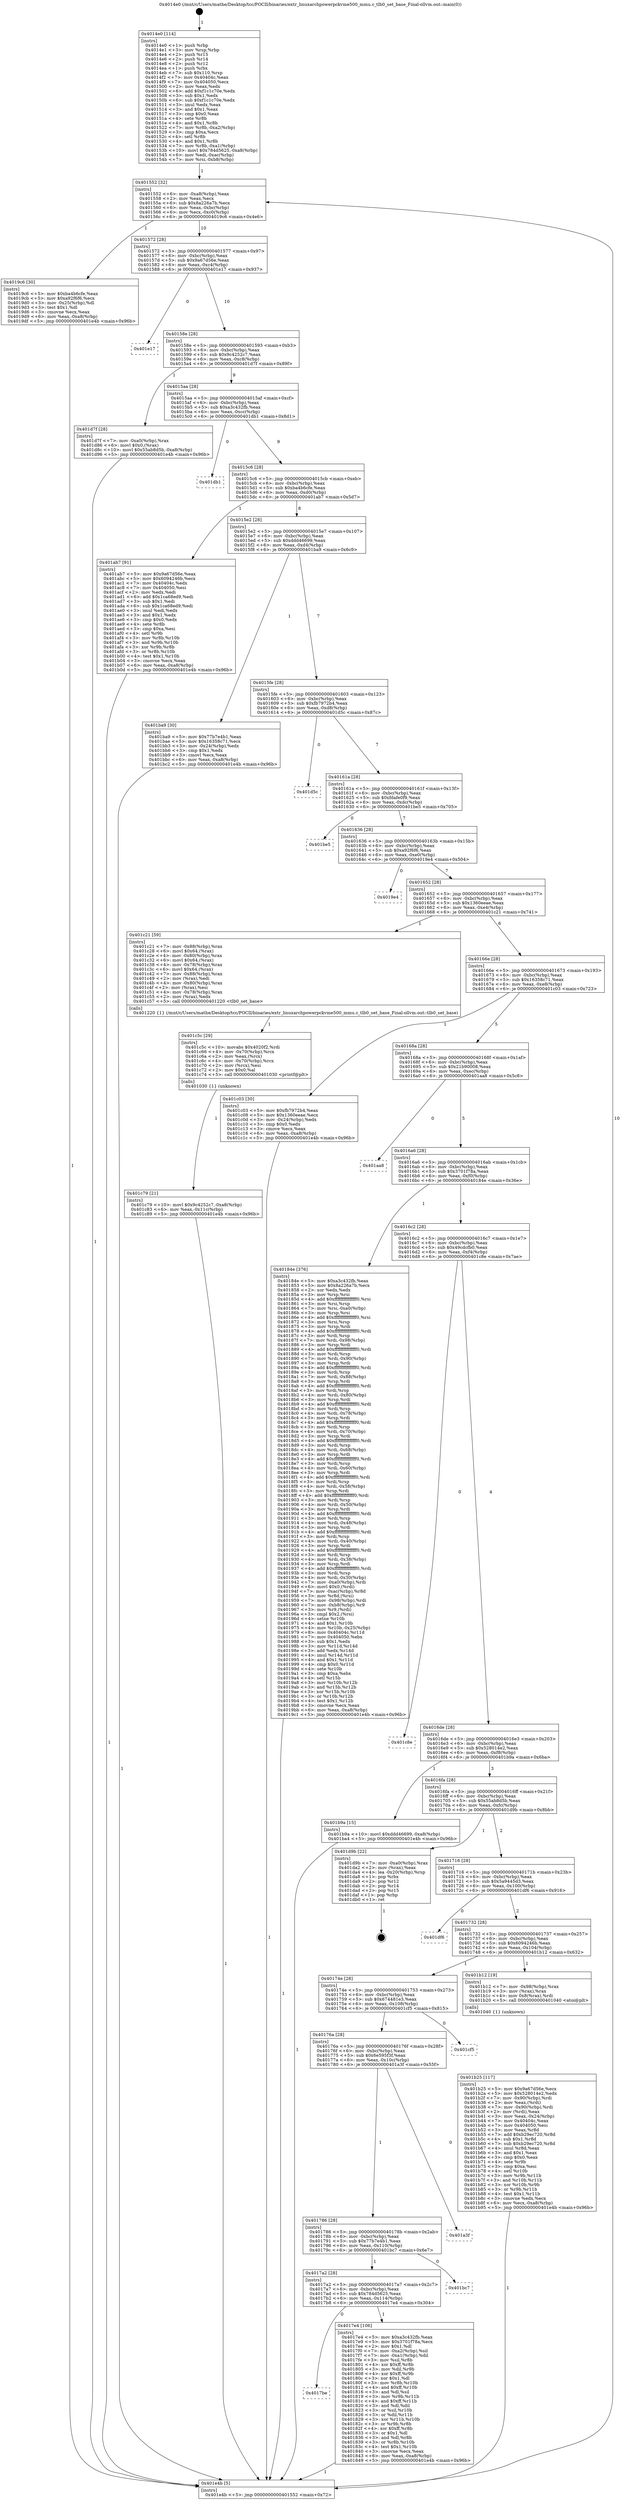 digraph "0x4014e0" {
  label = "0x4014e0 (/mnt/c/Users/mathe/Desktop/tcc/POCII/binaries/extr_linuxarchpowerpckvme500_mmu.c_tlb0_set_base_Final-ollvm.out::main(0))"
  labelloc = "t"
  node[shape=record]

  Entry [label="",width=0.3,height=0.3,shape=circle,fillcolor=black,style=filled]
  "0x401552" [label="{
     0x401552 [32]\l
     | [instrs]\l
     &nbsp;&nbsp;0x401552 \<+6\>: mov -0xa8(%rbp),%eax\l
     &nbsp;&nbsp;0x401558 \<+2\>: mov %eax,%ecx\l
     &nbsp;&nbsp;0x40155a \<+6\>: sub $0x8a226a7b,%ecx\l
     &nbsp;&nbsp;0x401560 \<+6\>: mov %eax,-0xbc(%rbp)\l
     &nbsp;&nbsp;0x401566 \<+6\>: mov %ecx,-0xc0(%rbp)\l
     &nbsp;&nbsp;0x40156c \<+6\>: je 00000000004019c6 \<main+0x4e6\>\l
  }"]
  "0x4019c6" [label="{
     0x4019c6 [30]\l
     | [instrs]\l
     &nbsp;&nbsp;0x4019c6 \<+5\>: mov $0xba4b6cfe,%eax\l
     &nbsp;&nbsp;0x4019cb \<+5\>: mov $0xa92f6f6,%ecx\l
     &nbsp;&nbsp;0x4019d0 \<+3\>: mov -0x25(%rbp),%dl\l
     &nbsp;&nbsp;0x4019d3 \<+3\>: test $0x1,%dl\l
     &nbsp;&nbsp;0x4019d6 \<+3\>: cmovne %ecx,%eax\l
     &nbsp;&nbsp;0x4019d9 \<+6\>: mov %eax,-0xa8(%rbp)\l
     &nbsp;&nbsp;0x4019df \<+5\>: jmp 0000000000401e4b \<main+0x96b\>\l
  }"]
  "0x401572" [label="{
     0x401572 [28]\l
     | [instrs]\l
     &nbsp;&nbsp;0x401572 \<+5\>: jmp 0000000000401577 \<main+0x97\>\l
     &nbsp;&nbsp;0x401577 \<+6\>: mov -0xbc(%rbp),%eax\l
     &nbsp;&nbsp;0x40157d \<+5\>: sub $0x9a67d56e,%eax\l
     &nbsp;&nbsp;0x401582 \<+6\>: mov %eax,-0xc4(%rbp)\l
     &nbsp;&nbsp;0x401588 \<+6\>: je 0000000000401e17 \<main+0x937\>\l
  }"]
  Exit [label="",width=0.3,height=0.3,shape=circle,fillcolor=black,style=filled,peripheries=2]
  "0x401e17" [label="{
     0x401e17\l
  }", style=dashed]
  "0x40158e" [label="{
     0x40158e [28]\l
     | [instrs]\l
     &nbsp;&nbsp;0x40158e \<+5\>: jmp 0000000000401593 \<main+0xb3\>\l
     &nbsp;&nbsp;0x401593 \<+6\>: mov -0xbc(%rbp),%eax\l
     &nbsp;&nbsp;0x401599 \<+5\>: sub $0x9c4252c7,%eax\l
     &nbsp;&nbsp;0x40159e \<+6\>: mov %eax,-0xc8(%rbp)\l
     &nbsp;&nbsp;0x4015a4 \<+6\>: je 0000000000401d7f \<main+0x89f\>\l
  }"]
  "0x401c79" [label="{
     0x401c79 [21]\l
     | [instrs]\l
     &nbsp;&nbsp;0x401c79 \<+10\>: movl $0x9c4252c7,-0xa8(%rbp)\l
     &nbsp;&nbsp;0x401c83 \<+6\>: mov %eax,-0x11c(%rbp)\l
     &nbsp;&nbsp;0x401c89 \<+5\>: jmp 0000000000401e4b \<main+0x96b\>\l
  }"]
  "0x401d7f" [label="{
     0x401d7f [28]\l
     | [instrs]\l
     &nbsp;&nbsp;0x401d7f \<+7\>: mov -0xa0(%rbp),%rax\l
     &nbsp;&nbsp;0x401d86 \<+6\>: movl $0x0,(%rax)\l
     &nbsp;&nbsp;0x401d8c \<+10\>: movl $0x55ab8d5b,-0xa8(%rbp)\l
     &nbsp;&nbsp;0x401d96 \<+5\>: jmp 0000000000401e4b \<main+0x96b\>\l
  }"]
  "0x4015aa" [label="{
     0x4015aa [28]\l
     | [instrs]\l
     &nbsp;&nbsp;0x4015aa \<+5\>: jmp 00000000004015af \<main+0xcf\>\l
     &nbsp;&nbsp;0x4015af \<+6\>: mov -0xbc(%rbp),%eax\l
     &nbsp;&nbsp;0x4015b5 \<+5\>: sub $0xa3c432fb,%eax\l
     &nbsp;&nbsp;0x4015ba \<+6\>: mov %eax,-0xcc(%rbp)\l
     &nbsp;&nbsp;0x4015c0 \<+6\>: je 0000000000401db1 \<main+0x8d1\>\l
  }"]
  "0x401c5c" [label="{
     0x401c5c [29]\l
     | [instrs]\l
     &nbsp;&nbsp;0x401c5c \<+10\>: movabs $0x4020f2,%rdi\l
     &nbsp;&nbsp;0x401c66 \<+4\>: mov -0x70(%rbp),%rcx\l
     &nbsp;&nbsp;0x401c6a \<+2\>: mov %eax,(%rcx)\l
     &nbsp;&nbsp;0x401c6c \<+4\>: mov -0x70(%rbp),%rcx\l
     &nbsp;&nbsp;0x401c70 \<+2\>: mov (%rcx),%esi\l
     &nbsp;&nbsp;0x401c72 \<+2\>: mov $0x0,%al\l
     &nbsp;&nbsp;0x401c74 \<+5\>: call 0000000000401030 \<printf@plt\>\l
     | [calls]\l
     &nbsp;&nbsp;0x401030 \{1\} (unknown)\l
  }"]
  "0x401db1" [label="{
     0x401db1\l
  }", style=dashed]
  "0x4015c6" [label="{
     0x4015c6 [28]\l
     | [instrs]\l
     &nbsp;&nbsp;0x4015c6 \<+5\>: jmp 00000000004015cb \<main+0xeb\>\l
     &nbsp;&nbsp;0x4015cb \<+6\>: mov -0xbc(%rbp),%eax\l
     &nbsp;&nbsp;0x4015d1 \<+5\>: sub $0xba4b6cfe,%eax\l
     &nbsp;&nbsp;0x4015d6 \<+6\>: mov %eax,-0xd0(%rbp)\l
     &nbsp;&nbsp;0x4015dc \<+6\>: je 0000000000401ab7 \<main+0x5d7\>\l
  }"]
  "0x401b25" [label="{
     0x401b25 [117]\l
     | [instrs]\l
     &nbsp;&nbsp;0x401b25 \<+5\>: mov $0x9a67d56e,%ecx\l
     &nbsp;&nbsp;0x401b2a \<+5\>: mov $0x528014e2,%edx\l
     &nbsp;&nbsp;0x401b2f \<+7\>: mov -0x90(%rbp),%rdi\l
     &nbsp;&nbsp;0x401b36 \<+2\>: mov %eax,(%rdi)\l
     &nbsp;&nbsp;0x401b38 \<+7\>: mov -0x90(%rbp),%rdi\l
     &nbsp;&nbsp;0x401b3f \<+2\>: mov (%rdi),%eax\l
     &nbsp;&nbsp;0x401b41 \<+3\>: mov %eax,-0x24(%rbp)\l
     &nbsp;&nbsp;0x401b44 \<+7\>: mov 0x40404c,%eax\l
     &nbsp;&nbsp;0x401b4b \<+7\>: mov 0x404050,%esi\l
     &nbsp;&nbsp;0x401b52 \<+3\>: mov %eax,%r8d\l
     &nbsp;&nbsp;0x401b55 \<+7\>: add $0xb29ec720,%r8d\l
     &nbsp;&nbsp;0x401b5c \<+4\>: sub $0x1,%r8d\l
     &nbsp;&nbsp;0x401b60 \<+7\>: sub $0xb29ec720,%r8d\l
     &nbsp;&nbsp;0x401b67 \<+4\>: imul %r8d,%eax\l
     &nbsp;&nbsp;0x401b6b \<+3\>: and $0x1,%eax\l
     &nbsp;&nbsp;0x401b6e \<+3\>: cmp $0x0,%eax\l
     &nbsp;&nbsp;0x401b71 \<+4\>: sete %r9b\l
     &nbsp;&nbsp;0x401b75 \<+3\>: cmp $0xa,%esi\l
     &nbsp;&nbsp;0x401b78 \<+4\>: setl %r10b\l
     &nbsp;&nbsp;0x401b7c \<+3\>: mov %r9b,%r11b\l
     &nbsp;&nbsp;0x401b7f \<+3\>: and %r10b,%r11b\l
     &nbsp;&nbsp;0x401b82 \<+3\>: xor %r10b,%r9b\l
     &nbsp;&nbsp;0x401b85 \<+3\>: or %r9b,%r11b\l
     &nbsp;&nbsp;0x401b88 \<+4\>: test $0x1,%r11b\l
     &nbsp;&nbsp;0x401b8c \<+3\>: cmovne %edx,%ecx\l
     &nbsp;&nbsp;0x401b8f \<+6\>: mov %ecx,-0xa8(%rbp)\l
     &nbsp;&nbsp;0x401b95 \<+5\>: jmp 0000000000401e4b \<main+0x96b\>\l
  }"]
  "0x401ab7" [label="{
     0x401ab7 [91]\l
     | [instrs]\l
     &nbsp;&nbsp;0x401ab7 \<+5\>: mov $0x9a67d56e,%eax\l
     &nbsp;&nbsp;0x401abc \<+5\>: mov $0x6094246b,%ecx\l
     &nbsp;&nbsp;0x401ac1 \<+7\>: mov 0x40404c,%edx\l
     &nbsp;&nbsp;0x401ac8 \<+7\>: mov 0x404050,%esi\l
     &nbsp;&nbsp;0x401acf \<+2\>: mov %edx,%edi\l
     &nbsp;&nbsp;0x401ad1 \<+6\>: add $0x1ca68ed9,%edi\l
     &nbsp;&nbsp;0x401ad7 \<+3\>: sub $0x1,%edi\l
     &nbsp;&nbsp;0x401ada \<+6\>: sub $0x1ca68ed9,%edi\l
     &nbsp;&nbsp;0x401ae0 \<+3\>: imul %edi,%edx\l
     &nbsp;&nbsp;0x401ae3 \<+3\>: and $0x1,%edx\l
     &nbsp;&nbsp;0x401ae6 \<+3\>: cmp $0x0,%edx\l
     &nbsp;&nbsp;0x401ae9 \<+4\>: sete %r8b\l
     &nbsp;&nbsp;0x401aed \<+3\>: cmp $0xa,%esi\l
     &nbsp;&nbsp;0x401af0 \<+4\>: setl %r9b\l
     &nbsp;&nbsp;0x401af4 \<+3\>: mov %r8b,%r10b\l
     &nbsp;&nbsp;0x401af7 \<+3\>: and %r9b,%r10b\l
     &nbsp;&nbsp;0x401afa \<+3\>: xor %r9b,%r8b\l
     &nbsp;&nbsp;0x401afd \<+3\>: or %r8b,%r10b\l
     &nbsp;&nbsp;0x401b00 \<+4\>: test $0x1,%r10b\l
     &nbsp;&nbsp;0x401b04 \<+3\>: cmovne %ecx,%eax\l
     &nbsp;&nbsp;0x401b07 \<+6\>: mov %eax,-0xa8(%rbp)\l
     &nbsp;&nbsp;0x401b0d \<+5\>: jmp 0000000000401e4b \<main+0x96b\>\l
  }"]
  "0x4015e2" [label="{
     0x4015e2 [28]\l
     | [instrs]\l
     &nbsp;&nbsp;0x4015e2 \<+5\>: jmp 00000000004015e7 \<main+0x107\>\l
     &nbsp;&nbsp;0x4015e7 \<+6\>: mov -0xbc(%rbp),%eax\l
     &nbsp;&nbsp;0x4015ed \<+5\>: sub $0xddd46699,%eax\l
     &nbsp;&nbsp;0x4015f2 \<+6\>: mov %eax,-0xd4(%rbp)\l
     &nbsp;&nbsp;0x4015f8 \<+6\>: je 0000000000401ba9 \<main+0x6c9\>\l
  }"]
  "0x4014e0" [label="{
     0x4014e0 [114]\l
     | [instrs]\l
     &nbsp;&nbsp;0x4014e0 \<+1\>: push %rbp\l
     &nbsp;&nbsp;0x4014e1 \<+3\>: mov %rsp,%rbp\l
     &nbsp;&nbsp;0x4014e4 \<+2\>: push %r15\l
     &nbsp;&nbsp;0x4014e6 \<+2\>: push %r14\l
     &nbsp;&nbsp;0x4014e8 \<+2\>: push %r12\l
     &nbsp;&nbsp;0x4014ea \<+1\>: push %rbx\l
     &nbsp;&nbsp;0x4014eb \<+7\>: sub $0x110,%rsp\l
     &nbsp;&nbsp;0x4014f2 \<+7\>: mov 0x40404c,%eax\l
     &nbsp;&nbsp;0x4014f9 \<+7\>: mov 0x404050,%ecx\l
     &nbsp;&nbsp;0x401500 \<+2\>: mov %eax,%edx\l
     &nbsp;&nbsp;0x401502 \<+6\>: add $0xf1c1c70e,%edx\l
     &nbsp;&nbsp;0x401508 \<+3\>: sub $0x1,%edx\l
     &nbsp;&nbsp;0x40150b \<+6\>: sub $0xf1c1c70e,%edx\l
     &nbsp;&nbsp;0x401511 \<+3\>: imul %edx,%eax\l
     &nbsp;&nbsp;0x401514 \<+3\>: and $0x1,%eax\l
     &nbsp;&nbsp;0x401517 \<+3\>: cmp $0x0,%eax\l
     &nbsp;&nbsp;0x40151a \<+4\>: sete %r8b\l
     &nbsp;&nbsp;0x40151e \<+4\>: and $0x1,%r8b\l
     &nbsp;&nbsp;0x401522 \<+7\>: mov %r8b,-0xa2(%rbp)\l
     &nbsp;&nbsp;0x401529 \<+3\>: cmp $0xa,%ecx\l
     &nbsp;&nbsp;0x40152c \<+4\>: setl %r8b\l
     &nbsp;&nbsp;0x401530 \<+4\>: and $0x1,%r8b\l
     &nbsp;&nbsp;0x401534 \<+7\>: mov %r8b,-0xa1(%rbp)\l
     &nbsp;&nbsp;0x40153b \<+10\>: movl $0x784d5625,-0xa8(%rbp)\l
     &nbsp;&nbsp;0x401545 \<+6\>: mov %edi,-0xac(%rbp)\l
     &nbsp;&nbsp;0x40154b \<+7\>: mov %rsi,-0xb8(%rbp)\l
  }"]
  "0x401ba9" [label="{
     0x401ba9 [30]\l
     | [instrs]\l
     &nbsp;&nbsp;0x401ba9 \<+5\>: mov $0x77b7e4b1,%eax\l
     &nbsp;&nbsp;0x401bae \<+5\>: mov $0x16358c71,%ecx\l
     &nbsp;&nbsp;0x401bb3 \<+3\>: mov -0x24(%rbp),%edx\l
     &nbsp;&nbsp;0x401bb6 \<+3\>: cmp $0x1,%edx\l
     &nbsp;&nbsp;0x401bb9 \<+3\>: cmovl %ecx,%eax\l
     &nbsp;&nbsp;0x401bbc \<+6\>: mov %eax,-0xa8(%rbp)\l
     &nbsp;&nbsp;0x401bc2 \<+5\>: jmp 0000000000401e4b \<main+0x96b\>\l
  }"]
  "0x4015fe" [label="{
     0x4015fe [28]\l
     | [instrs]\l
     &nbsp;&nbsp;0x4015fe \<+5\>: jmp 0000000000401603 \<main+0x123\>\l
     &nbsp;&nbsp;0x401603 \<+6\>: mov -0xbc(%rbp),%eax\l
     &nbsp;&nbsp;0x401609 \<+5\>: sub $0xfb7972b4,%eax\l
     &nbsp;&nbsp;0x40160e \<+6\>: mov %eax,-0xd8(%rbp)\l
     &nbsp;&nbsp;0x401614 \<+6\>: je 0000000000401d5c \<main+0x87c\>\l
  }"]
  "0x401e4b" [label="{
     0x401e4b [5]\l
     | [instrs]\l
     &nbsp;&nbsp;0x401e4b \<+5\>: jmp 0000000000401552 \<main+0x72\>\l
  }"]
  "0x401d5c" [label="{
     0x401d5c\l
  }", style=dashed]
  "0x40161a" [label="{
     0x40161a [28]\l
     | [instrs]\l
     &nbsp;&nbsp;0x40161a \<+5\>: jmp 000000000040161f \<main+0x13f\>\l
     &nbsp;&nbsp;0x40161f \<+6\>: mov -0xbc(%rbp),%eax\l
     &nbsp;&nbsp;0x401625 \<+5\>: sub $0xfdafe0f9,%eax\l
     &nbsp;&nbsp;0x40162a \<+6\>: mov %eax,-0xdc(%rbp)\l
     &nbsp;&nbsp;0x401630 \<+6\>: je 0000000000401be5 \<main+0x705\>\l
  }"]
  "0x4017be" [label="{
     0x4017be\l
  }", style=dashed]
  "0x401be5" [label="{
     0x401be5\l
  }", style=dashed]
  "0x401636" [label="{
     0x401636 [28]\l
     | [instrs]\l
     &nbsp;&nbsp;0x401636 \<+5\>: jmp 000000000040163b \<main+0x15b\>\l
     &nbsp;&nbsp;0x40163b \<+6\>: mov -0xbc(%rbp),%eax\l
     &nbsp;&nbsp;0x401641 \<+5\>: sub $0xa92f6f6,%eax\l
     &nbsp;&nbsp;0x401646 \<+6\>: mov %eax,-0xe0(%rbp)\l
     &nbsp;&nbsp;0x40164c \<+6\>: je 00000000004019e4 \<main+0x504\>\l
  }"]
  "0x4017e4" [label="{
     0x4017e4 [106]\l
     | [instrs]\l
     &nbsp;&nbsp;0x4017e4 \<+5\>: mov $0xa3c432fb,%eax\l
     &nbsp;&nbsp;0x4017e9 \<+5\>: mov $0x3701f78a,%ecx\l
     &nbsp;&nbsp;0x4017ee \<+2\>: mov $0x1,%dl\l
     &nbsp;&nbsp;0x4017f0 \<+7\>: mov -0xa2(%rbp),%sil\l
     &nbsp;&nbsp;0x4017f7 \<+7\>: mov -0xa1(%rbp),%dil\l
     &nbsp;&nbsp;0x4017fe \<+3\>: mov %sil,%r8b\l
     &nbsp;&nbsp;0x401801 \<+4\>: xor $0xff,%r8b\l
     &nbsp;&nbsp;0x401805 \<+3\>: mov %dil,%r9b\l
     &nbsp;&nbsp;0x401808 \<+4\>: xor $0xff,%r9b\l
     &nbsp;&nbsp;0x40180c \<+3\>: xor $0x1,%dl\l
     &nbsp;&nbsp;0x40180f \<+3\>: mov %r8b,%r10b\l
     &nbsp;&nbsp;0x401812 \<+4\>: and $0xff,%r10b\l
     &nbsp;&nbsp;0x401816 \<+3\>: and %dl,%sil\l
     &nbsp;&nbsp;0x401819 \<+3\>: mov %r9b,%r11b\l
     &nbsp;&nbsp;0x40181c \<+4\>: and $0xff,%r11b\l
     &nbsp;&nbsp;0x401820 \<+3\>: and %dl,%dil\l
     &nbsp;&nbsp;0x401823 \<+3\>: or %sil,%r10b\l
     &nbsp;&nbsp;0x401826 \<+3\>: or %dil,%r11b\l
     &nbsp;&nbsp;0x401829 \<+3\>: xor %r11b,%r10b\l
     &nbsp;&nbsp;0x40182c \<+3\>: or %r9b,%r8b\l
     &nbsp;&nbsp;0x40182f \<+4\>: xor $0xff,%r8b\l
     &nbsp;&nbsp;0x401833 \<+3\>: or $0x1,%dl\l
     &nbsp;&nbsp;0x401836 \<+3\>: and %dl,%r8b\l
     &nbsp;&nbsp;0x401839 \<+3\>: or %r8b,%r10b\l
     &nbsp;&nbsp;0x40183c \<+4\>: test $0x1,%r10b\l
     &nbsp;&nbsp;0x401840 \<+3\>: cmovne %ecx,%eax\l
     &nbsp;&nbsp;0x401843 \<+6\>: mov %eax,-0xa8(%rbp)\l
     &nbsp;&nbsp;0x401849 \<+5\>: jmp 0000000000401e4b \<main+0x96b\>\l
  }"]
  "0x4019e4" [label="{
     0x4019e4\l
  }", style=dashed]
  "0x401652" [label="{
     0x401652 [28]\l
     | [instrs]\l
     &nbsp;&nbsp;0x401652 \<+5\>: jmp 0000000000401657 \<main+0x177\>\l
     &nbsp;&nbsp;0x401657 \<+6\>: mov -0xbc(%rbp),%eax\l
     &nbsp;&nbsp;0x40165d \<+5\>: sub $0x1360eeae,%eax\l
     &nbsp;&nbsp;0x401662 \<+6\>: mov %eax,-0xe4(%rbp)\l
     &nbsp;&nbsp;0x401668 \<+6\>: je 0000000000401c21 \<main+0x741\>\l
  }"]
  "0x4017a2" [label="{
     0x4017a2 [28]\l
     | [instrs]\l
     &nbsp;&nbsp;0x4017a2 \<+5\>: jmp 00000000004017a7 \<main+0x2c7\>\l
     &nbsp;&nbsp;0x4017a7 \<+6\>: mov -0xbc(%rbp),%eax\l
     &nbsp;&nbsp;0x4017ad \<+5\>: sub $0x784d5625,%eax\l
     &nbsp;&nbsp;0x4017b2 \<+6\>: mov %eax,-0x114(%rbp)\l
     &nbsp;&nbsp;0x4017b8 \<+6\>: je 00000000004017e4 \<main+0x304\>\l
  }"]
  "0x401c21" [label="{
     0x401c21 [59]\l
     | [instrs]\l
     &nbsp;&nbsp;0x401c21 \<+7\>: mov -0x88(%rbp),%rax\l
     &nbsp;&nbsp;0x401c28 \<+6\>: movl $0x64,(%rax)\l
     &nbsp;&nbsp;0x401c2e \<+4\>: mov -0x80(%rbp),%rax\l
     &nbsp;&nbsp;0x401c32 \<+6\>: movl $0x64,(%rax)\l
     &nbsp;&nbsp;0x401c38 \<+4\>: mov -0x78(%rbp),%rax\l
     &nbsp;&nbsp;0x401c3c \<+6\>: movl $0x64,(%rax)\l
     &nbsp;&nbsp;0x401c42 \<+7\>: mov -0x88(%rbp),%rax\l
     &nbsp;&nbsp;0x401c49 \<+2\>: mov (%rax),%edi\l
     &nbsp;&nbsp;0x401c4b \<+4\>: mov -0x80(%rbp),%rax\l
     &nbsp;&nbsp;0x401c4f \<+2\>: mov (%rax),%esi\l
     &nbsp;&nbsp;0x401c51 \<+4\>: mov -0x78(%rbp),%rax\l
     &nbsp;&nbsp;0x401c55 \<+2\>: mov (%rax),%edx\l
     &nbsp;&nbsp;0x401c57 \<+5\>: call 0000000000401220 \<tlb0_set_base\>\l
     | [calls]\l
     &nbsp;&nbsp;0x401220 \{1\} (/mnt/c/Users/mathe/Desktop/tcc/POCII/binaries/extr_linuxarchpowerpckvme500_mmu.c_tlb0_set_base_Final-ollvm.out::tlb0_set_base)\l
  }"]
  "0x40166e" [label="{
     0x40166e [28]\l
     | [instrs]\l
     &nbsp;&nbsp;0x40166e \<+5\>: jmp 0000000000401673 \<main+0x193\>\l
     &nbsp;&nbsp;0x401673 \<+6\>: mov -0xbc(%rbp),%eax\l
     &nbsp;&nbsp;0x401679 \<+5\>: sub $0x16358c71,%eax\l
     &nbsp;&nbsp;0x40167e \<+6\>: mov %eax,-0xe8(%rbp)\l
     &nbsp;&nbsp;0x401684 \<+6\>: je 0000000000401c03 \<main+0x723\>\l
  }"]
  "0x401bc7" [label="{
     0x401bc7\l
  }", style=dashed]
  "0x401c03" [label="{
     0x401c03 [30]\l
     | [instrs]\l
     &nbsp;&nbsp;0x401c03 \<+5\>: mov $0xfb7972b4,%eax\l
     &nbsp;&nbsp;0x401c08 \<+5\>: mov $0x1360eeae,%ecx\l
     &nbsp;&nbsp;0x401c0d \<+3\>: mov -0x24(%rbp),%edx\l
     &nbsp;&nbsp;0x401c10 \<+3\>: cmp $0x0,%edx\l
     &nbsp;&nbsp;0x401c13 \<+3\>: cmove %ecx,%eax\l
     &nbsp;&nbsp;0x401c16 \<+6\>: mov %eax,-0xa8(%rbp)\l
     &nbsp;&nbsp;0x401c1c \<+5\>: jmp 0000000000401e4b \<main+0x96b\>\l
  }"]
  "0x40168a" [label="{
     0x40168a [28]\l
     | [instrs]\l
     &nbsp;&nbsp;0x40168a \<+5\>: jmp 000000000040168f \<main+0x1af\>\l
     &nbsp;&nbsp;0x40168f \<+6\>: mov -0xbc(%rbp),%eax\l
     &nbsp;&nbsp;0x401695 \<+5\>: sub $0x21b90008,%eax\l
     &nbsp;&nbsp;0x40169a \<+6\>: mov %eax,-0xec(%rbp)\l
     &nbsp;&nbsp;0x4016a0 \<+6\>: je 0000000000401aa8 \<main+0x5c8\>\l
  }"]
  "0x401786" [label="{
     0x401786 [28]\l
     | [instrs]\l
     &nbsp;&nbsp;0x401786 \<+5\>: jmp 000000000040178b \<main+0x2ab\>\l
     &nbsp;&nbsp;0x40178b \<+6\>: mov -0xbc(%rbp),%eax\l
     &nbsp;&nbsp;0x401791 \<+5\>: sub $0x77b7e4b1,%eax\l
     &nbsp;&nbsp;0x401796 \<+6\>: mov %eax,-0x110(%rbp)\l
     &nbsp;&nbsp;0x40179c \<+6\>: je 0000000000401bc7 \<main+0x6e7\>\l
  }"]
  "0x401aa8" [label="{
     0x401aa8\l
  }", style=dashed]
  "0x4016a6" [label="{
     0x4016a6 [28]\l
     | [instrs]\l
     &nbsp;&nbsp;0x4016a6 \<+5\>: jmp 00000000004016ab \<main+0x1cb\>\l
     &nbsp;&nbsp;0x4016ab \<+6\>: mov -0xbc(%rbp),%eax\l
     &nbsp;&nbsp;0x4016b1 \<+5\>: sub $0x3701f78a,%eax\l
     &nbsp;&nbsp;0x4016b6 \<+6\>: mov %eax,-0xf0(%rbp)\l
     &nbsp;&nbsp;0x4016bc \<+6\>: je 000000000040184e \<main+0x36e\>\l
  }"]
  "0x401a3f" [label="{
     0x401a3f\l
  }", style=dashed]
  "0x40184e" [label="{
     0x40184e [376]\l
     | [instrs]\l
     &nbsp;&nbsp;0x40184e \<+5\>: mov $0xa3c432fb,%eax\l
     &nbsp;&nbsp;0x401853 \<+5\>: mov $0x8a226a7b,%ecx\l
     &nbsp;&nbsp;0x401858 \<+2\>: xor %edx,%edx\l
     &nbsp;&nbsp;0x40185a \<+3\>: mov %rsp,%rsi\l
     &nbsp;&nbsp;0x40185d \<+4\>: add $0xfffffffffffffff0,%rsi\l
     &nbsp;&nbsp;0x401861 \<+3\>: mov %rsi,%rsp\l
     &nbsp;&nbsp;0x401864 \<+7\>: mov %rsi,-0xa0(%rbp)\l
     &nbsp;&nbsp;0x40186b \<+3\>: mov %rsp,%rsi\l
     &nbsp;&nbsp;0x40186e \<+4\>: add $0xfffffffffffffff0,%rsi\l
     &nbsp;&nbsp;0x401872 \<+3\>: mov %rsi,%rsp\l
     &nbsp;&nbsp;0x401875 \<+3\>: mov %rsp,%rdi\l
     &nbsp;&nbsp;0x401878 \<+4\>: add $0xfffffffffffffff0,%rdi\l
     &nbsp;&nbsp;0x40187c \<+3\>: mov %rdi,%rsp\l
     &nbsp;&nbsp;0x40187f \<+7\>: mov %rdi,-0x98(%rbp)\l
     &nbsp;&nbsp;0x401886 \<+3\>: mov %rsp,%rdi\l
     &nbsp;&nbsp;0x401889 \<+4\>: add $0xfffffffffffffff0,%rdi\l
     &nbsp;&nbsp;0x40188d \<+3\>: mov %rdi,%rsp\l
     &nbsp;&nbsp;0x401890 \<+7\>: mov %rdi,-0x90(%rbp)\l
     &nbsp;&nbsp;0x401897 \<+3\>: mov %rsp,%rdi\l
     &nbsp;&nbsp;0x40189a \<+4\>: add $0xfffffffffffffff0,%rdi\l
     &nbsp;&nbsp;0x40189e \<+3\>: mov %rdi,%rsp\l
     &nbsp;&nbsp;0x4018a1 \<+7\>: mov %rdi,-0x88(%rbp)\l
     &nbsp;&nbsp;0x4018a8 \<+3\>: mov %rsp,%rdi\l
     &nbsp;&nbsp;0x4018ab \<+4\>: add $0xfffffffffffffff0,%rdi\l
     &nbsp;&nbsp;0x4018af \<+3\>: mov %rdi,%rsp\l
     &nbsp;&nbsp;0x4018b2 \<+4\>: mov %rdi,-0x80(%rbp)\l
     &nbsp;&nbsp;0x4018b6 \<+3\>: mov %rsp,%rdi\l
     &nbsp;&nbsp;0x4018b9 \<+4\>: add $0xfffffffffffffff0,%rdi\l
     &nbsp;&nbsp;0x4018bd \<+3\>: mov %rdi,%rsp\l
     &nbsp;&nbsp;0x4018c0 \<+4\>: mov %rdi,-0x78(%rbp)\l
     &nbsp;&nbsp;0x4018c4 \<+3\>: mov %rsp,%rdi\l
     &nbsp;&nbsp;0x4018c7 \<+4\>: add $0xfffffffffffffff0,%rdi\l
     &nbsp;&nbsp;0x4018cb \<+3\>: mov %rdi,%rsp\l
     &nbsp;&nbsp;0x4018ce \<+4\>: mov %rdi,-0x70(%rbp)\l
     &nbsp;&nbsp;0x4018d2 \<+3\>: mov %rsp,%rdi\l
     &nbsp;&nbsp;0x4018d5 \<+4\>: add $0xfffffffffffffff0,%rdi\l
     &nbsp;&nbsp;0x4018d9 \<+3\>: mov %rdi,%rsp\l
     &nbsp;&nbsp;0x4018dc \<+4\>: mov %rdi,-0x68(%rbp)\l
     &nbsp;&nbsp;0x4018e0 \<+3\>: mov %rsp,%rdi\l
     &nbsp;&nbsp;0x4018e3 \<+4\>: add $0xfffffffffffffff0,%rdi\l
     &nbsp;&nbsp;0x4018e7 \<+3\>: mov %rdi,%rsp\l
     &nbsp;&nbsp;0x4018ea \<+4\>: mov %rdi,-0x60(%rbp)\l
     &nbsp;&nbsp;0x4018ee \<+3\>: mov %rsp,%rdi\l
     &nbsp;&nbsp;0x4018f1 \<+4\>: add $0xfffffffffffffff0,%rdi\l
     &nbsp;&nbsp;0x4018f5 \<+3\>: mov %rdi,%rsp\l
     &nbsp;&nbsp;0x4018f8 \<+4\>: mov %rdi,-0x58(%rbp)\l
     &nbsp;&nbsp;0x4018fc \<+3\>: mov %rsp,%rdi\l
     &nbsp;&nbsp;0x4018ff \<+4\>: add $0xfffffffffffffff0,%rdi\l
     &nbsp;&nbsp;0x401903 \<+3\>: mov %rdi,%rsp\l
     &nbsp;&nbsp;0x401906 \<+4\>: mov %rdi,-0x50(%rbp)\l
     &nbsp;&nbsp;0x40190a \<+3\>: mov %rsp,%rdi\l
     &nbsp;&nbsp;0x40190d \<+4\>: add $0xfffffffffffffff0,%rdi\l
     &nbsp;&nbsp;0x401911 \<+3\>: mov %rdi,%rsp\l
     &nbsp;&nbsp;0x401914 \<+4\>: mov %rdi,-0x48(%rbp)\l
     &nbsp;&nbsp;0x401918 \<+3\>: mov %rsp,%rdi\l
     &nbsp;&nbsp;0x40191b \<+4\>: add $0xfffffffffffffff0,%rdi\l
     &nbsp;&nbsp;0x40191f \<+3\>: mov %rdi,%rsp\l
     &nbsp;&nbsp;0x401922 \<+4\>: mov %rdi,-0x40(%rbp)\l
     &nbsp;&nbsp;0x401926 \<+3\>: mov %rsp,%rdi\l
     &nbsp;&nbsp;0x401929 \<+4\>: add $0xfffffffffffffff0,%rdi\l
     &nbsp;&nbsp;0x40192d \<+3\>: mov %rdi,%rsp\l
     &nbsp;&nbsp;0x401930 \<+4\>: mov %rdi,-0x38(%rbp)\l
     &nbsp;&nbsp;0x401934 \<+3\>: mov %rsp,%rdi\l
     &nbsp;&nbsp;0x401937 \<+4\>: add $0xfffffffffffffff0,%rdi\l
     &nbsp;&nbsp;0x40193b \<+3\>: mov %rdi,%rsp\l
     &nbsp;&nbsp;0x40193e \<+4\>: mov %rdi,-0x30(%rbp)\l
     &nbsp;&nbsp;0x401942 \<+7\>: mov -0xa0(%rbp),%rdi\l
     &nbsp;&nbsp;0x401949 \<+6\>: movl $0x0,(%rdi)\l
     &nbsp;&nbsp;0x40194f \<+7\>: mov -0xac(%rbp),%r8d\l
     &nbsp;&nbsp;0x401956 \<+3\>: mov %r8d,(%rsi)\l
     &nbsp;&nbsp;0x401959 \<+7\>: mov -0x98(%rbp),%rdi\l
     &nbsp;&nbsp;0x401960 \<+7\>: mov -0xb8(%rbp),%r9\l
     &nbsp;&nbsp;0x401967 \<+3\>: mov %r9,(%rdi)\l
     &nbsp;&nbsp;0x40196a \<+3\>: cmpl $0x2,(%rsi)\l
     &nbsp;&nbsp;0x40196d \<+4\>: setne %r10b\l
     &nbsp;&nbsp;0x401971 \<+4\>: and $0x1,%r10b\l
     &nbsp;&nbsp;0x401975 \<+4\>: mov %r10b,-0x25(%rbp)\l
     &nbsp;&nbsp;0x401979 \<+8\>: mov 0x40404c,%r11d\l
     &nbsp;&nbsp;0x401981 \<+7\>: mov 0x404050,%ebx\l
     &nbsp;&nbsp;0x401988 \<+3\>: sub $0x1,%edx\l
     &nbsp;&nbsp;0x40198b \<+3\>: mov %r11d,%r14d\l
     &nbsp;&nbsp;0x40198e \<+3\>: add %edx,%r14d\l
     &nbsp;&nbsp;0x401991 \<+4\>: imul %r14d,%r11d\l
     &nbsp;&nbsp;0x401995 \<+4\>: and $0x1,%r11d\l
     &nbsp;&nbsp;0x401999 \<+4\>: cmp $0x0,%r11d\l
     &nbsp;&nbsp;0x40199d \<+4\>: sete %r10b\l
     &nbsp;&nbsp;0x4019a1 \<+3\>: cmp $0xa,%ebx\l
     &nbsp;&nbsp;0x4019a4 \<+4\>: setl %r15b\l
     &nbsp;&nbsp;0x4019a8 \<+3\>: mov %r10b,%r12b\l
     &nbsp;&nbsp;0x4019ab \<+3\>: and %r15b,%r12b\l
     &nbsp;&nbsp;0x4019ae \<+3\>: xor %r15b,%r10b\l
     &nbsp;&nbsp;0x4019b1 \<+3\>: or %r10b,%r12b\l
     &nbsp;&nbsp;0x4019b4 \<+4\>: test $0x1,%r12b\l
     &nbsp;&nbsp;0x4019b8 \<+3\>: cmovne %ecx,%eax\l
     &nbsp;&nbsp;0x4019bb \<+6\>: mov %eax,-0xa8(%rbp)\l
     &nbsp;&nbsp;0x4019c1 \<+5\>: jmp 0000000000401e4b \<main+0x96b\>\l
  }"]
  "0x4016c2" [label="{
     0x4016c2 [28]\l
     | [instrs]\l
     &nbsp;&nbsp;0x4016c2 \<+5\>: jmp 00000000004016c7 \<main+0x1e7\>\l
     &nbsp;&nbsp;0x4016c7 \<+6\>: mov -0xbc(%rbp),%eax\l
     &nbsp;&nbsp;0x4016cd \<+5\>: sub $0x49cdcfb0,%eax\l
     &nbsp;&nbsp;0x4016d2 \<+6\>: mov %eax,-0xf4(%rbp)\l
     &nbsp;&nbsp;0x4016d8 \<+6\>: je 0000000000401c8e \<main+0x7ae\>\l
  }"]
  "0x40176a" [label="{
     0x40176a [28]\l
     | [instrs]\l
     &nbsp;&nbsp;0x40176a \<+5\>: jmp 000000000040176f \<main+0x28f\>\l
     &nbsp;&nbsp;0x40176f \<+6\>: mov -0xbc(%rbp),%eax\l
     &nbsp;&nbsp;0x401775 \<+5\>: sub $0x6e595f3f,%eax\l
     &nbsp;&nbsp;0x40177a \<+6\>: mov %eax,-0x10c(%rbp)\l
     &nbsp;&nbsp;0x401780 \<+6\>: je 0000000000401a3f \<main+0x55f\>\l
  }"]
  "0x401c8e" [label="{
     0x401c8e\l
  }", style=dashed]
  "0x4016de" [label="{
     0x4016de [28]\l
     | [instrs]\l
     &nbsp;&nbsp;0x4016de \<+5\>: jmp 00000000004016e3 \<main+0x203\>\l
     &nbsp;&nbsp;0x4016e3 \<+6\>: mov -0xbc(%rbp),%eax\l
     &nbsp;&nbsp;0x4016e9 \<+5\>: sub $0x528014e2,%eax\l
     &nbsp;&nbsp;0x4016ee \<+6\>: mov %eax,-0xf8(%rbp)\l
     &nbsp;&nbsp;0x4016f4 \<+6\>: je 0000000000401b9a \<main+0x6ba\>\l
  }"]
  "0x401cf5" [label="{
     0x401cf5\l
  }", style=dashed]
  "0x401b9a" [label="{
     0x401b9a [15]\l
     | [instrs]\l
     &nbsp;&nbsp;0x401b9a \<+10\>: movl $0xddd46699,-0xa8(%rbp)\l
     &nbsp;&nbsp;0x401ba4 \<+5\>: jmp 0000000000401e4b \<main+0x96b\>\l
  }"]
  "0x4016fa" [label="{
     0x4016fa [28]\l
     | [instrs]\l
     &nbsp;&nbsp;0x4016fa \<+5\>: jmp 00000000004016ff \<main+0x21f\>\l
     &nbsp;&nbsp;0x4016ff \<+6\>: mov -0xbc(%rbp),%eax\l
     &nbsp;&nbsp;0x401705 \<+5\>: sub $0x55ab8d5b,%eax\l
     &nbsp;&nbsp;0x40170a \<+6\>: mov %eax,-0xfc(%rbp)\l
     &nbsp;&nbsp;0x401710 \<+6\>: je 0000000000401d9b \<main+0x8bb\>\l
  }"]
  "0x40174e" [label="{
     0x40174e [28]\l
     | [instrs]\l
     &nbsp;&nbsp;0x40174e \<+5\>: jmp 0000000000401753 \<main+0x273\>\l
     &nbsp;&nbsp;0x401753 \<+6\>: mov -0xbc(%rbp),%eax\l
     &nbsp;&nbsp;0x401759 \<+5\>: sub $0x674481e3,%eax\l
     &nbsp;&nbsp;0x40175e \<+6\>: mov %eax,-0x108(%rbp)\l
     &nbsp;&nbsp;0x401764 \<+6\>: je 0000000000401cf5 \<main+0x815\>\l
  }"]
  "0x401d9b" [label="{
     0x401d9b [22]\l
     | [instrs]\l
     &nbsp;&nbsp;0x401d9b \<+7\>: mov -0xa0(%rbp),%rax\l
     &nbsp;&nbsp;0x401da2 \<+2\>: mov (%rax),%eax\l
     &nbsp;&nbsp;0x401da4 \<+4\>: lea -0x20(%rbp),%rsp\l
     &nbsp;&nbsp;0x401da8 \<+1\>: pop %rbx\l
     &nbsp;&nbsp;0x401da9 \<+2\>: pop %r12\l
     &nbsp;&nbsp;0x401dab \<+2\>: pop %r14\l
     &nbsp;&nbsp;0x401dad \<+2\>: pop %r15\l
     &nbsp;&nbsp;0x401daf \<+1\>: pop %rbp\l
     &nbsp;&nbsp;0x401db0 \<+1\>: ret\l
  }"]
  "0x401716" [label="{
     0x401716 [28]\l
     | [instrs]\l
     &nbsp;&nbsp;0x401716 \<+5\>: jmp 000000000040171b \<main+0x23b\>\l
     &nbsp;&nbsp;0x40171b \<+6\>: mov -0xbc(%rbp),%eax\l
     &nbsp;&nbsp;0x401721 \<+5\>: sub $0x5a9445d3,%eax\l
     &nbsp;&nbsp;0x401726 \<+6\>: mov %eax,-0x100(%rbp)\l
     &nbsp;&nbsp;0x40172c \<+6\>: je 0000000000401df6 \<main+0x916\>\l
  }"]
  "0x401b12" [label="{
     0x401b12 [19]\l
     | [instrs]\l
     &nbsp;&nbsp;0x401b12 \<+7\>: mov -0x98(%rbp),%rax\l
     &nbsp;&nbsp;0x401b19 \<+3\>: mov (%rax),%rax\l
     &nbsp;&nbsp;0x401b1c \<+4\>: mov 0x8(%rax),%rdi\l
     &nbsp;&nbsp;0x401b20 \<+5\>: call 0000000000401040 \<atoi@plt\>\l
     | [calls]\l
     &nbsp;&nbsp;0x401040 \{1\} (unknown)\l
  }"]
  "0x401df6" [label="{
     0x401df6\l
  }", style=dashed]
  "0x401732" [label="{
     0x401732 [28]\l
     | [instrs]\l
     &nbsp;&nbsp;0x401732 \<+5\>: jmp 0000000000401737 \<main+0x257\>\l
     &nbsp;&nbsp;0x401737 \<+6\>: mov -0xbc(%rbp),%eax\l
     &nbsp;&nbsp;0x40173d \<+5\>: sub $0x6094246b,%eax\l
     &nbsp;&nbsp;0x401742 \<+6\>: mov %eax,-0x104(%rbp)\l
     &nbsp;&nbsp;0x401748 \<+6\>: je 0000000000401b12 \<main+0x632\>\l
  }"]
  Entry -> "0x4014e0" [label=" 1"]
  "0x401552" -> "0x4019c6" [label=" 1"]
  "0x401552" -> "0x401572" [label=" 10"]
  "0x401d9b" -> Exit [label=" 1"]
  "0x401572" -> "0x401e17" [label=" 0"]
  "0x401572" -> "0x40158e" [label=" 10"]
  "0x401d7f" -> "0x401e4b" [label=" 1"]
  "0x40158e" -> "0x401d7f" [label=" 1"]
  "0x40158e" -> "0x4015aa" [label=" 9"]
  "0x401c79" -> "0x401e4b" [label=" 1"]
  "0x4015aa" -> "0x401db1" [label=" 0"]
  "0x4015aa" -> "0x4015c6" [label=" 9"]
  "0x401c5c" -> "0x401c79" [label=" 1"]
  "0x4015c6" -> "0x401ab7" [label=" 1"]
  "0x4015c6" -> "0x4015e2" [label=" 8"]
  "0x401c21" -> "0x401c5c" [label=" 1"]
  "0x4015e2" -> "0x401ba9" [label=" 1"]
  "0x4015e2" -> "0x4015fe" [label=" 7"]
  "0x401ba9" -> "0x401e4b" [label=" 1"]
  "0x4015fe" -> "0x401d5c" [label=" 0"]
  "0x4015fe" -> "0x40161a" [label=" 7"]
  "0x401b9a" -> "0x401e4b" [label=" 1"]
  "0x40161a" -> "0x401be5" [label=" 0"]
  "0x40161a" -> "0x401636" [label=" 7"]
  "0x401b25" -> "0x401e4b" [label=" 1"]
  "0x401636" -> "0x4019e4" [label=" 0"]
  "0x401636" -> "0x401652" [label=" 7"]
  "0x401b12" -> "0x401b25" [label=" 1"]
  "0x401652" -> "0x401c21" [label=" 1"]
  "0x401652" -> "0x40166e" [label=" 6"]
  "0x4019c6" -> "0x401e4b" [label=" 1"]
  "0x40166e" -> "0x401c03" [label=" 1"]
  "0x40166e" -> "0x40168a" [label=" 5"]
  "0x40184e" -> "0x401e4b" [label=" 1"]
  "0x40168a" -> "0x401aa8" [label=" 0"]
  "0x40168a" -> "0x4016a6" [label=" 5"]
  "0x401e4b" -> "0x401552" [label=" 10"]
  "0x4016a6" -> "0x40184e" [label=" 1"]
  "0x4016a6" -> "0x4016c2" [label=" 4"]
  "0x4014e0" -> "0x401552" [label=" 1"]
  "0x4016c2" -> "0x401c8e" [label=" 0"]
  "0x4016c2" -> "0x4016de" [label=" 4"]
  "0x4017a2" -> "0x4017be" [label=" 0"]
  "0x4016de" -> "0x401b9a" [label=" 1"]
  "0x4016de" -> "0x4016fa" [label=" 3"]
  "0x4017a2" -> "0x4017e4" [label=" 1"]
  "0x4016fa" -> "0x401d9b" [label=" 1"]
  "0x4016fa" -> "0x401716" [label=" 2"]
  "0x401786" -> "0x4017a2" [label=" 1"]
  "0x401716" -> "0x401df6" [label=" 0"]
  "0x401716" -> "0x401732" [label=" 2"]
  "0x401786" -> "0x401bc7" [label=" 0"]
  "0x401732" -> "0x401b12" [label=" 1"]
  "0x401732" -> "0x40174e" [label=" 1"]
  "0x401ab7" -> "0x401e4b" [label=" 1"]
  "0x40174e" -> "0x401cf5" [label=" 0"]
  "0x40174e" -> "0x40176a" [label=" 1"]
  "0x4017e4" -> "0x401e4b" [label=" 1"]
  "0x40176a" -> "0x401a3f" [label=" 0"]
  "0x40176a" -> "0x401786" [label=" 1"]
  "0x401c03" -> "0x401e4b" [label=" 1"]
}
